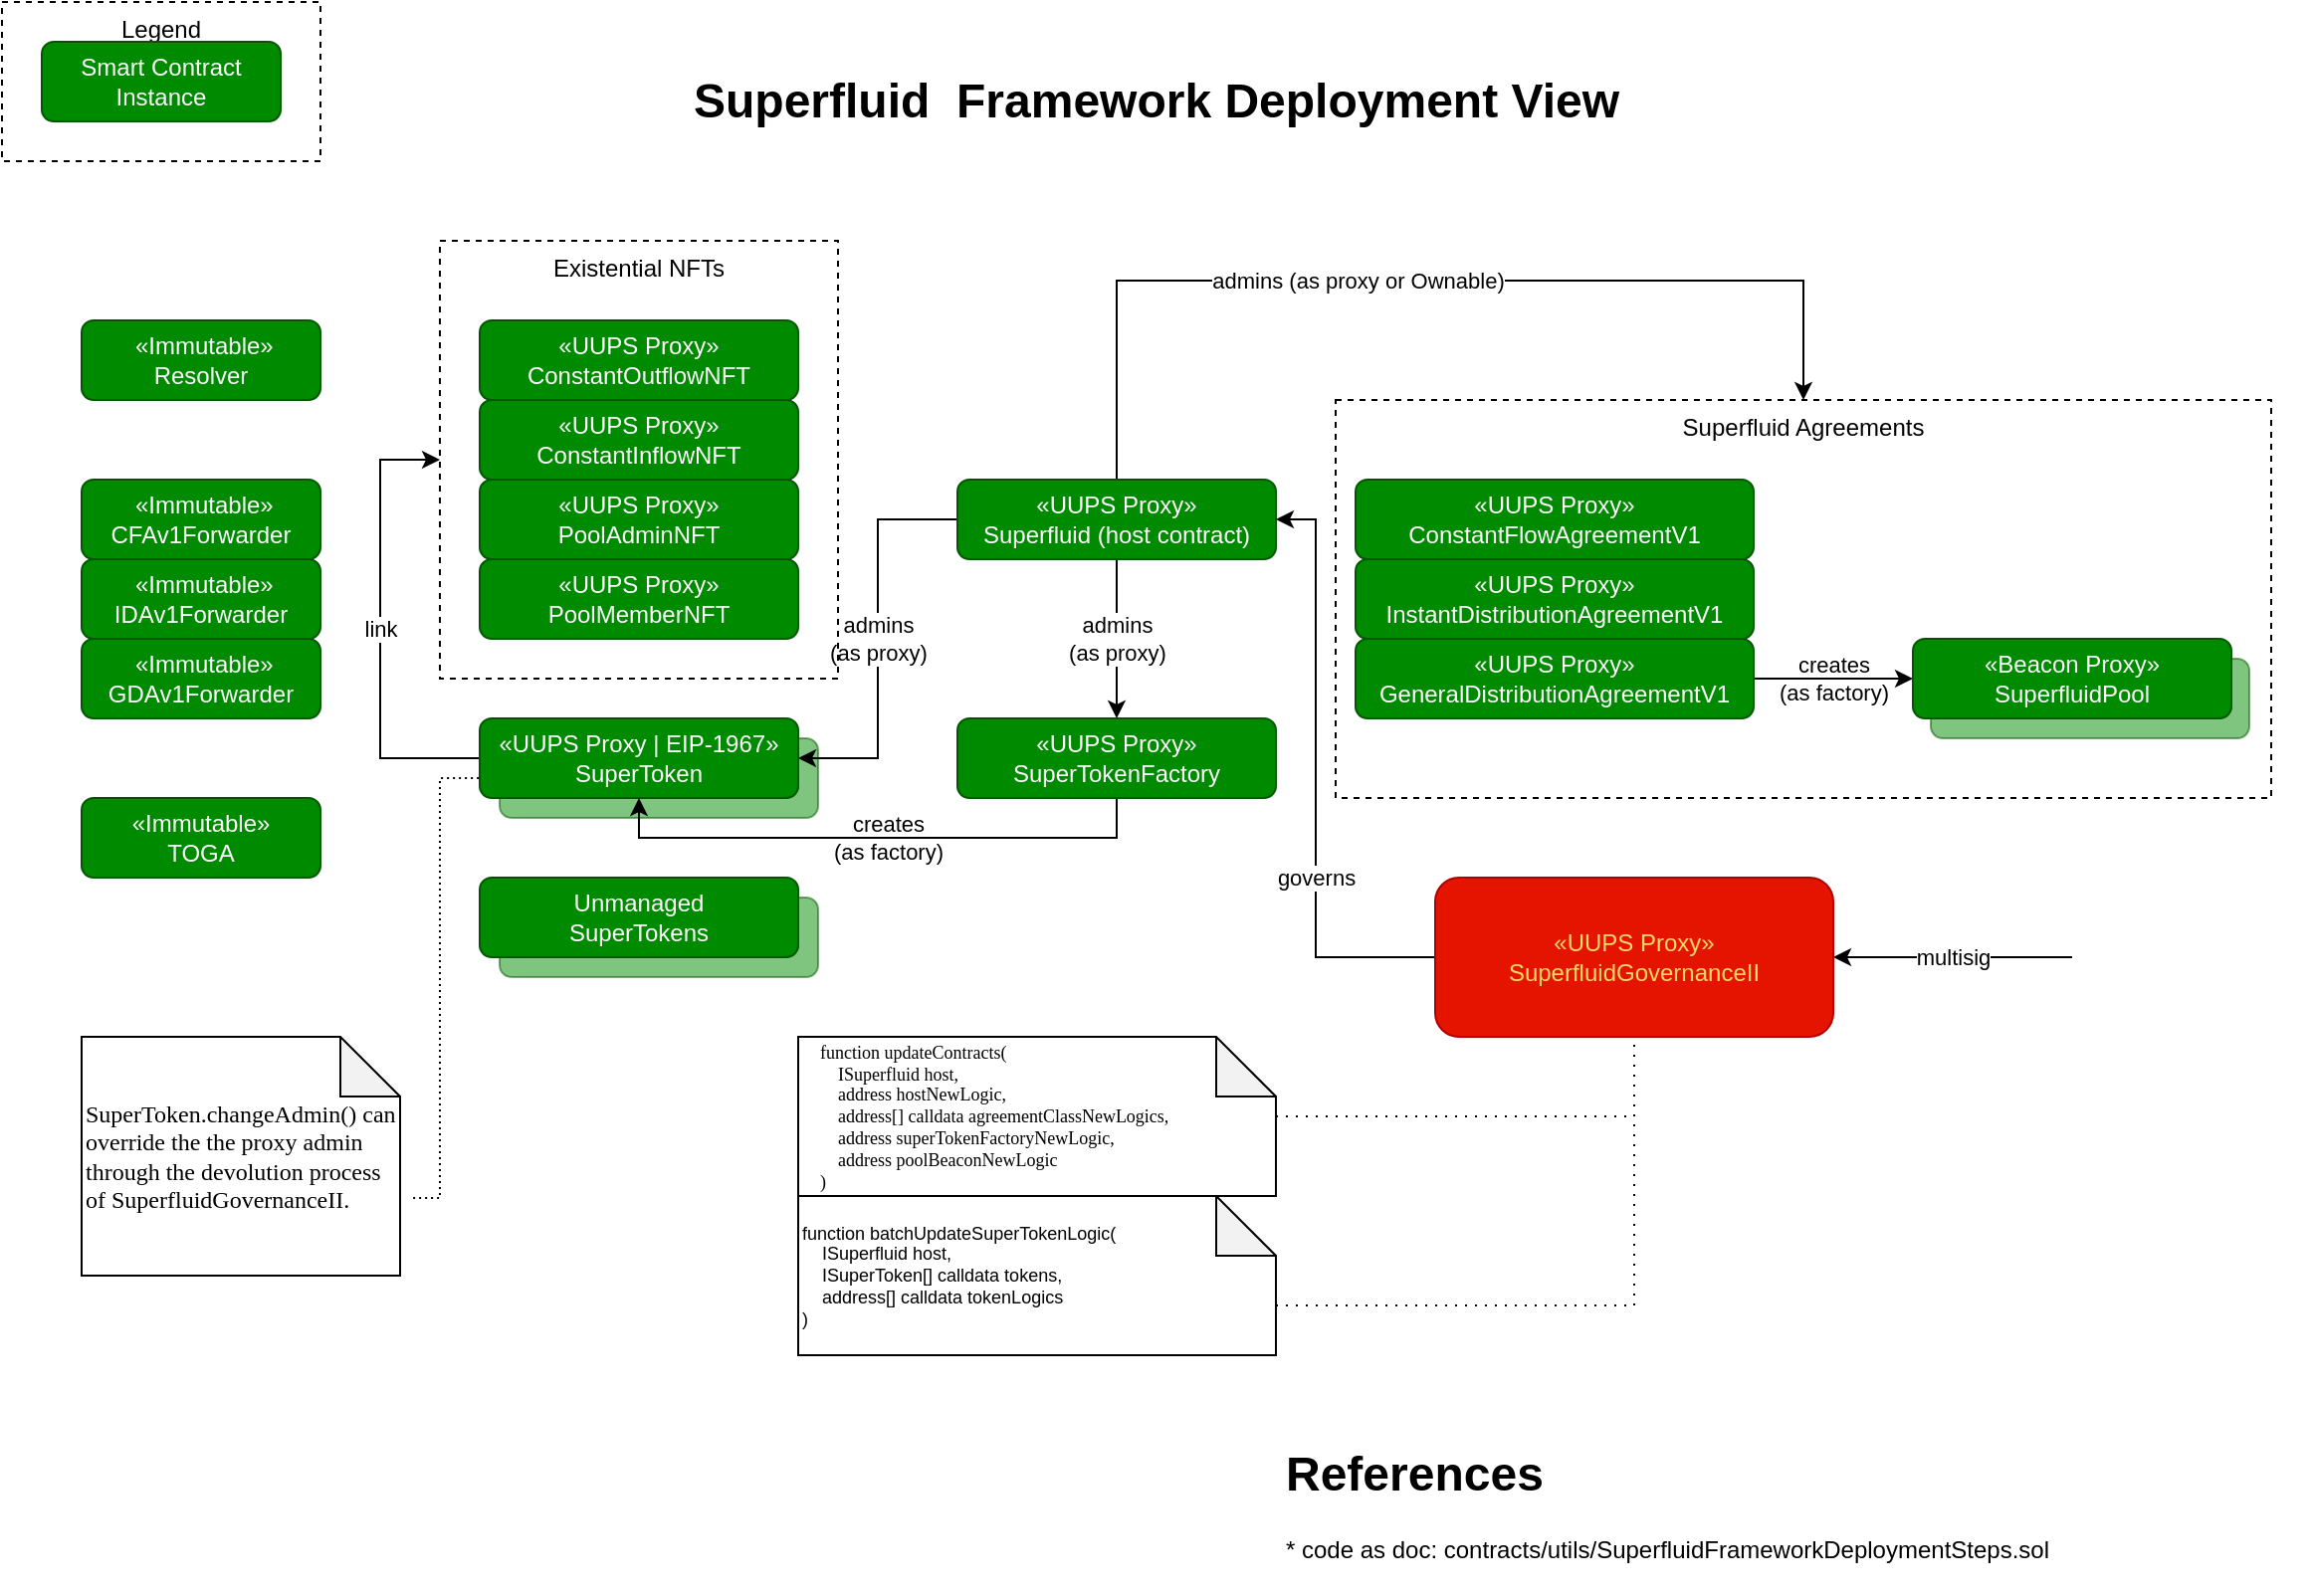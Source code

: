 <mxfile version="22.1.2" type="device">
  <diagram name="Page-1" id="iipwh64n65vx4WovocLg">
    <mxGraphModel dx="2074" dy="1230" grid="1" gridSize="10" guides="1" tooltips="1" connect="1" arrows="1" fold="1" page="1" pageScale="1" pageWidth="1169" pageHeight="827" math="0" shadow="0">
      <root>
        <mxCell id="0" />
        <mxCell id="1" parent="0" />
        <mxCell id="yRzJGyd7bDUnVyytgLMS-36" value="&lt;br&gt;" style="rounded=1;whiteSpace=wrap;html=1;fillColor=#008a00;fontColor=#ffffff;strokeColor=#005700;gradientColor=none;shadow=0;opacity=50;" parent="1" vertex="1">
          <mxGeometry x="250" y="450" width="160" height="40" as="geometry" />
        </mxCell>
        <mxCell id="yRzJGyd7bDUnVyytgLMS-12" value="&lt;br&gt;" style="rounded=1;whiteSpace=wrap;html=1;fillColor=#008a00;fontColor=#ffffff;strokeColor=#005700;gradientColor=none;shadow=0;opacity=50;" parent="1" vertex="1">
          <mxGeometry x="250" y="370" width="160" height="40" as="geometry" />
        </mxCell>
        <mxCell id="yRzJGyd7bDUnVyytgLMS-10" value="&lt;br&gt;" style="rounded=1;whiteSpace=wrap;html=1;fillColor=#008a00;fontColor=#ffffff;strokeColor=#005700;gradientColor=none;shadow=0;opacity=50;" parent="1" vertex="1">
          <mxGeometry x="969" y="330" width="160" height="40" as="geometry" />
        </mxCell>
        <mxCell id="yRzJGyd7bDUnVyytgLMS-6" value="Legend" style="rounded=0;whiteSpace=wrap;html=1;dashed=1;fillColor=none;verticalAlign=top;" parent="1" vertex="1">
          <mxGeometry width="160" height="80" as="geometry" />
        </mxCell>
        <mxCell id="yRzJGyd7bDUnVyytgLMS-2" value="Smart Contract&lt;br&gt;Instance" style="rounded=1;whiteSpace=wrap;html=1;fillColor=#008a00;fontColor=#ffffff;strokeColor=#005700;" parent="1" vertex="1">
          <mxGeometry x="20" y="20" width="120" height="40" as="geometry" />
        </mxCell>
        <mxCell id="yRzJGyd7bDUnVyytgLMS-3" value="«UUPS Proxy»&lt;br&gt;ConstantFlowAgreementV1" style="rounded=1;whiteSpace=wrap;html=1;fillColor=#008a00;fontColor=#ffffff;strokeColor=#005700;" parent="1" vertex="1">
          <mxGeometry x="680" y="240" width="200" height="40" as="geometry" />
        </mxCell>
        <mxCell id="yRzJGyd7bDUnVyytgLMS-4" value="«UUPS Proxy»&lt;br&gt;InstantDistributionAgreementV1" style="rounded=1;whiteSpace=wrap;html=1;fillColor=#008a00;fontColor=#ffffff;strokeColor=#005700;" parent="1" vertex="1">
          <mxGeometry x="680" y="280" width="200" height="40" as="geometry" />
        </mxCell>
        <mxCell id="yRzJGyd7bDUnVyytgLMS-18" value="admins (as proxy or Ownable)" style="edgeStyle=orthogonalEdgeStyle;rounded=0;orthogonalLoop=1;jettySize=auto;html=1;entryX=0.5;entryY=0;entryDx=0;entryDy=0;exitX=0.5;exitY=0;exitDx=0;exitDy=0;" parent="1" source="yRzJGyd7bDUnVyytgLMS-5" target="0KwlKN-99ruFgOMUbXw1-1" edge="1">
          <mxGeometry x="-0.125" relative="1" as="geometry">
            <Array as="points">
              <mxPoint x="560" y="140" />
              <mxPoint x="905" y="140" />
            </Array>
            <mxPoint as="offset" />
            <mxPoint x="1070" y="320" as="targetPoint" />
          </mxGeometry>
        </mxCell>
        <mxCell id="yRzJGyd7bDUnVyytgLMS-37" value="admins&lt;br&gt;(as proxy)" style="edgeStyle=orthogonalEdgeStyle;rounded=0;orthogonalLoop=1;jettySize=auto;html=1;entryX=1;entryY=0.5;entryDx=0;entryDy=0;exitX=0;exitY=0.5;exitDx=0;exitDy=0;" parent="1" source="yRzJGyd7bDUnVyytgLMS-5" target="yRzJGyd7bDUnVyytgLMS-11" edge="1">
          <mxGeometry relative="1" as="geometry" />
        </mxCell>
        <mxCell id="yRzJGyd7bDUnVyytgLMS-38" value="admins&lt;br&gt;(as proxy)" style="edgeStyle=orthogonalEdgeStyle;rounded=0;orthogonalLoop=1;jettySize=auto;html=1;entryX=0.5;entryY=0;entryDx=0;entryDy=0;" parent="1" source="yRzJGyd7bDUnVyytgLMS-5" target="yRzJGyd7bDUnVyytgLMS-27" edge="1">
          <mxGeometry relative="1" as="geometry">
            <mxPoint as="offset" />
          </mxGeometry>
        </mxCell>
        <mxCell id="yRzJGyd7bDUnVyytgLMS-5" value="«UUPS Proxy»&lt;br&gt;Superfluid (host contract)" style="rounded=1;whiteSpace=wrap;html=1;fillColor=#008a00;fontColor=#ffffff;strokeColor=#005700;" parent="1" vertex="1">
          <mxGeometry x="480" y="240" width="160" height="40" as="geometry" />
        </mxCell>
        <mxCell id="0KwlKN-99ruFgOMUbXw1-2" value="governs" style="edgeStyle=orthogonalEdgeStyle;rounded=0;orthogonalLoop=1;jettySize=auto;html=1;entryX=1;entryY=0.5;entryDx=0;entryDy=0;" edge="1" parent="1" source="yRzJGyd7bDUnVyytgLMS-7" target="yRzJGyd7bDUnVyytgLMS-5">
          <mxGeometry x="-0.333" relative="1" as="geometry">
            <Array as="points">
              <mxPoint x="660" y="480" />
              <mxPoint x="660" y="260" />
            </Array>
            <mxPoint as="offset" />
          </mxGeometry>
        </mxCell>
        <mxCell id="yRzJGyd7bDUnVyytgLMS-7" value="«UUPS Proxy»&lt;br&gt;SuperfluidGovernanceII" style="rounded=1;whiteSpace=wrap;html=1;fillColor=#e51400;fontColor=#FFD966;strokeColor=#B20000;" parent="1" vertex="1">
          <mxGeometry x="720" y="440" width="200" height="80" as="geometry" />
        </mxCell>
        <mxCell id="yRzJGyd7bDUnVyytgLMS-51" value="creates&lt;br&gt;(as factory)" style="edgeStyle=orthogonalEdgeStyle;rounded=0;orthogonalLoop=1;jettySize=auto;html=1;entryX=0;entryY=0.5;entryDx=0;entryDy=0;labelBackgroundColor=none;" parent="1" source="yRzJGyd7bDUnVyytgLMS-8" target="yRzJGyd7bDUnVyytgLMS-9" edge="1">
          <mxGeometry relative="1" as="geometry">
            <mxPoint x="950" y="340" as="targetPoint" />
          </mxGeometry>
        </mxCell>
        <mxCell id="yRzJGyd7bDUnVyytgLMS-8" value="«UUPS Proxy»&lt;br&gt;GeneralDistributionAgreementV1" style="rounded=1;whiteSpace=wrap;html=1;fillColor=#008a00;fontColor=#ffffff;strokeColor=#005700;" parent="1" vertex="1">
          <mxGeometry x="680" y="320" width="200" height="40" as="geometry" />
        </mxCell>
        <mxCell id="yRzJGyd7bDUnVyytgLMS-9" value="«Beacon Proxy»&lt;br&gt;SuperfluidPool" style="rounded=1;whiteSpace=wrap;html=1;fillColor=#008a00;fontColor=#ffffff;strokeColor=#005700;gradientColor=none;shadow=0;" parent="1" vertex="1">
          <mxGeometry x="960" y="320" width="160" height="40" as="geometry" />
        </mxCell>
        <mxCell id="yRzJGyd7bDUnVyytgLMS-23" value="link" style="edgeStyle=orthogonalEdgeStyle;rounded=0;orthogonalLoop=1;jettySize=auto;html=1;entryX=0;entryY=0.5;entryDx=0;entryDy=0;exitX=0;exitY=0.5;exitDx=0;exitDy=0;" parent="1" source="yRzJGyd7bDUnVyytgLMS-11" target="yRzJGyd7bDUnVyytgLMS-25" edge="1">
          <mxGeometry relative="1" as="geometry">
            <Array as="points">
              <mxPoint x="190" y="380" />
              <mxPoint x="190" y="230" />
            </Array>
          </mxGeometry>
        </mxCell>
        <mxCell id="yRzJGyd7bDUnVyytgLMS-11" value="&lt;div&gt;«UUPS Proxy | EIP-1967»&lt;/div&gt;SuperToken" style="rounded=1;whiteSpace=wrap;html=1;fillColor=#008a00;fontColor=#ffffff;strokeColor=#005700;" parent="1" vertex="1">
          <mxGeometry x="240" y="360" width="160" height="40" as="geometry" />
        </mxCell>
        <mxCell id="yRzJGyd7bDUnVyytgLMS-15" value="&amp;nbsp;«Immutable»&lt;br&gt;CFAv1Forwarder" style="rounded=1;whiteSpace=wrap;html=1;fillColor=#008a00;fontColor=#ffffff;strokeColor=#005700;" parent="1" vertex="1">
          <mxGeometry x="40" y="240" width="120" height="40" as="geometry" />
        </mxCell>
        <mxCell id="yRzJGyd7bDUnVyytgLMS-16" value="&amp;nbsp;«Immutable»&lt;br&gt;IDAv1Forwarder" style="rounded=1;whiteSpace=wrap;html=1;fillColor=#008a00;fontColor=#ffffff;strokeColor=#005700;" parent="1" vertex="1">
          <mxGeometry x="40" y="280" width="120" height="40" as="geometry" />
        </mxCell>
        <mxCell id="yRzJGyd7bDUnVyytgLMS-17" value="&amp;nbsp;«Immutable»&lt;br&gt;GDAv1Forwarder" style="rounded=1;whiteSpace=wrap;html=1;fillColor=#008a00;fontColor=#ffffff;strokeColor=#005700;" parent="1" vertex="1">
          <mxGeometry x="40" y="320" width="120" height="40" as="geometry" />
        </mxCell>
        <mxCell id="yRzJGyd7bDUnVyytgLMS-19" value="«UUPS Proxy»&lt;br&gt;ConstantOutflowNFT" style="rounded=1;whiteSpace=wrap;html=1;fillColor=#008a00;fontColor=#ffffff;strokeColor=#005700;" parent="1" vertex="1">
          <mxGeometry x="240" y="160" width="160" height="40" as="geometry" />
        </mxCell>
        <mxCell id="yRzJGyd7bDUnVyytgLMS-20" value="«UUPS Proxy»&lt;br&gt;ConstantInflowNFT" style="rounded=1;whiteSpace=wrap;html=1;fillColor=#008a00;fontColor=#ffffff;strokeColor=#005700;" parent="1" vertex="1">
          <mxGeometry x="240" y="200" width="160" height="40" as="geometry" />
        </mxCell>
        <mxCell id="yRzJGyd7bDUnVyytgLMS-21" value="«UUPS Proxy»&lt;br&gt;PoolAdminNFT" style="rounded=1;whiteSpace=wrap;html=1;fillColor=#008a00;fontColor=#ffffff;strokeColor=#005700;" parent="1" vertex="1">
          <mxGeometry x="240" y="240" width="160" height="40" as="geometry" />
        </mxCell>
        <mxCell id="yRzJGyd7bDUnVyytgLMS-22" value="«UUPS Proxy»&lt;br&gt;PoolMemberNFT" style="rounded=1;whiteSpace=wrap;html=1;fillColor=#008a00;fontColor=#ffffff;strokeColor=#005700;" parent="1" vertex="1">
          <mxGeometry x="240" y="280" width="160" height="40" as="geometry" />
        </mxCell>
        <mxCell id="yRzJGyd7bDUnVyytgLMS-25" value="Existential NFTs" style="rounded=0;whiteSpace=wrap;html=1;dashed=1;fillColor=none;verticalAlign=top;" parent="1" vertex="1">
          <mxGeometry x="220" y="120" width="200" height="220" as="geometry" />
        </mxCell>
        <mxCell id="yRzJGyd7bDUnVyytgLMS-34" value="creates&lt;br&gt;(as factory)" style="edgeStyle=orthogonalEdgeStyle;rounded=0;orthogonalLoop=1;jettySize=auto;html=1;exitX=0.5;exitY=1;exitDx=0;exitDy=0;labelBackgroundColor=none;" parent="1" edge="1">
          <mxGeometry relative="1" as="geometry">
            <mxPoint x="560" y="390" as="sourcePoint" />
            <mxPoint x="320" y="400" as="targetPoint" />
            <Array as="points">
              <mxPoint x="560" y="420" />
              <mxPoint x="320" y="420" />
            </Array>
          </mxGeometry>
        </mxCell>
        <mxCell id="yRzJGyd7bDUnVyytgLMS-27" value="«UUPS Proxy»&lt;br&gt;SuperTokenFactory" style="rounded=1;whiteSpace=wrap;html=1;fillColor=#008a00;fontColor=#ffffff;strokeColor=#005700;" parent="1" vertex="1">
          <mxGeometry x="480" y="360" width="160" height="40" as="geometry" />
        </mxCell>
        <mxCell id="yRzJGyd7bDUnVyytgLMS-29" value="&amp;nbsp;«Immutable»&lt;br&gt;Resolver" style="rounded=1;whiteSpace=wrap;html=1;fillColor=#008a00;fontColor=#ffffff;strokeColor=#005700;" parent="1" vertex="1">
          <mxGeometry x="40" y="160" width="120" height="40" as="geometry" />
        </mxCell>
        <mxCell id="yRzJGyd7bDUnVyytgLMS-30" value="«Immutable»&lt;br&gt;TOGA" style="rounded=1;whiteSpace=wrap;html=1;fillColor=#008a00;fontColor=#ffffff;strokeColor=#005700;" parent="1" vertex="1">
          <mxGeometry x="40" y="400" width="120" height="40" as="geometry" />
        </mxCell>
        <mxCell id="yRzJGyd7bDUnVyytgLMS-33" value="" style="shape=image;verticalLabelPosition=bottom;labelBackgroundColor=default;verticalAlign=top;aspect=fixed;imageAspect=0;image=https://www.worldatlas.com/img/flag/vn-flag.jpg;" parent="1" vertex="1">
          <mxGeometry x="730" y="450" width="29.85" height="20" as="geometry" />
        </mxCell>
        <mxCell id="yRzJGyd7bDUnVyytgLMS-35" value="&lt;div&gt;&lt;/div&gt;Unmanaged&lt;br&gt;SuperTokens" style="rounded=1;whiteSpace=wrap;html=1;fillColor=#008a00;fontColor=#ffffff;strokeColor=#005700;" parent="1" vertex="1">
          <mxGeometry x="240" y="440" width="160" height="40" as="geometry" />
        </mxCell>
        <mxCell id="yRzJGyd7bDUnVyytgLMS-41" style="edgeStyle=orthogonalEdgeStyle;rounded=0;orthogonalLoop=1;jettySize=auto;html=1;entryX=0;entryY=0.75;entryDx=0;entryDy=0;dashed=1;dashPattern=1 2;endArrow=none;endFill=0;exitX=1.041;exitY=0.675;exitDx=0;exitDy=0;exitPerimeter=0;" parent="1" source="yRzJGyd7bDUnVyytgLMS-45" target="yRzJGyd7bDUnVyytgLMS-11" edge="1">
          <mxGeometry relative="1" as="geometry" />
        </mxCell>
        <mxCell id="yRzJGyd7bDUnVyytgLMS-44" style="edgeStyle=orthogonalEdgeStyle;rounded=0;orthogonalLoop=1;jettySize=auto;html=1;entryX=0.5;entryY=1;entryDx=0;entryDy=0;endArrow=none;endFill=0;dashed=1;dashPattern=1 4;" parent="1" source="yRzJGyd7bDUnVyytgLMS-43" target="yRzJGyd7bDUnVyytgLMS-7" edge="1">
          <mxGeometry relative="1" as="geometry" />
        </mxCell>
        <mxCell id="yRzJGyd7bDUnVyytgLMS-43" value="&lt;div style=&quot;font-size: 9px;&quot;&gt;&lt;font face=&quot;Lucida Console&quot; style=&quot;font-size: 9px;&quot;&gt;&amp;nbsp; &amp;nbsp; function updateContracts(&lt;/font&gt;&lt;/div&gt;&lt;div style=&quot;font-size: 9px;&quot;&gt;&lt;font face=&quot;Lucida Console&quot; style=&quot;font-size: 9px;&quot;&gt;&amp;nbsp; &amp;nbsp; &amp;nbsp; &amp;nbsp; ISuperfluid host,&lt;/font&gt;&lt;/div&gt;&lt;div style=&quot;font-size: 9px;&quot;&gt;&lt;font face=&quot;Lucida Console&quot; style=&quot;font-size: 9px;&quot;&gt;&amp;nbsp; &amp;nbsp; &amp;nbsp; &amp;nbsp; address hostNewLogic,&lt;/font&gt;&lt;/div&gt;&lt;div style=&quot;font-size: 9px;&quot;&gt;&lt;font face=&quot;Lucida Console&quot; style=&quot;font-size: 9px;&quot;&gt;&amp;nbsp; &amp;nbsp; &amp;nbsp; &amp;nbsp; address[] calldata agreementClassNewLogics,&lt;/font&gt;&lt;/div&gt;&lt;div style=&quot;font-size: 9px;&quot;&gt;&lt;font face=&quot;Lucida Console&quot; style=&quot;font-size: 9px;&quot;&gt;&amp;nbsp; &amp;nbsp; &amp;nbsp; &amp;nbsp; address superTokenFactoryNewLogic,&lt;/font&gt;&lt;/div&gt;&lt;div style=&quot;font-size: 9px;&quot;&gt;&lt;font face=&quot;Lucida Console&quot; style=&quot;font-size: 9px;&quot;&gt;&amp;nbsp; &amp;nbsp; &amp;nbsp; &amp;nbsp; address poolBeaconNewLogic&lt;/font&gt;&lt;/div&gt;&lt;div style=&quot;font-size: 9px;&quot;&gt;&lt;font face=&quot;Lucida Console&quot; style=&quot;font-size: 9px;&quot;&gt;&amp;nbsp; &amp;nbsp; )&lt;/font&gt;&lt;/div&gt;" style="shape=note;whiteSpace=wrap;html=1;backgroundOutline=1;darkOpacity=0.05;align=left;fontSize=9;" parent="1" vertex="1">
          <mxGeometry x="400" y="520" width="240" height="80" as="geometry" />
        </mxCell>
        <mxCell id="yRzJGyd7bDUnVyytgLMS-45" value="&lt;div style=&quot;&quot;&gt;&lt;font face=&quot;Lucida Console&quot;&gt;SuperToken.changeAdmin() can override the the proxy admin through the devolution process of SuperfluidGovernanceII.&lt;/font&gt;&lt;br&gt;&lt;/div&gt;" style="shape=note;whiteSpace=wrap;html=1;backgroundOutline=1;darkOpacity=0.05;align=left;" parent="1" vertex="1">
          <mxGeometry x="40" y="520" width="160" height="120" as="geometry" />
        </mxCell>
        <mxCell id="yRzJGyd7bDUnVyytgLMS-47" value="multisig" style="edgeStyle=orthogonalEdgeStyle;rounded=0;orthogonalLoop=1;jettySize=auto;html=1;entryX=1;entryY=0.5;entryDx=0;entryDy=0;endArrow=classic;endFill=1;" parent="1" source="yRzJGyd7bDUnVyytgLMS-46" target="yRzJGyd7bDUnVyytgLMS-7" edge="1">
          <mxGeometry relative="1" as="geometry">
            <Array as="points">
              <mxPoint x="940" y="480" />
              <mxPoint x="940" y="480" />
            </Array>
          </mxGeometry>
        </mxCell>
        <mxCell id="yRzJGyd7bDUnVyytgLMS-46" value="" style="shape=image;verticalLabelPosition=bottom;labelBackgroundColor=default;verticalAlign=top;aspect=fixed;imageAspect=0;image=https://www.pngall.com/wp-content/uploads/2017/03/Winnie-The-Pooh-PNG-Clipart.png;" parent="1" vertex="1">
          <mxGeometry x="1040" y="440" width="80" height="80" as="geometry" />
        </mxCell>
        <mxCell id="yRzJGyd7bDUnVyytgLMS-48" value="&lt;div style=&quot;font-size: 9px;&quot;&gt;&lt;div&gt;function batchUpdateSuperTokenLogic(&lt;/div&gt;&lt;div&gt;&amp;nbsp; &amp;nbsp; ISuperfluid host,&lt;/div&gt;&lt;div&gt;&amp;nbsp; &amp;nbsp; ISuperToken[] calldata tokens,&lt;/div&gt;&lt;div&gt;&amp;nbsp; &amp;nbsp; address[] calldata tokenLogics&lt;/div&gt;&lt;div&gt;)&lt;/div&gt;&lt;/div&gt;" style="shape=note;whiteSpace=wrap;html=1;backgroundOutline=1;darkOpacity=0.05;align=left;fontSize=9;" parent="1" vertex="1">
          <mxGeometry x="400" y="600" width="240" height="80" as="geometry" />
        </mxCell>
        <mxCell id="yRzJGyd7bDUnVyytgLMS-49" style="edgeStyle=orthogonalEdgeStyle;rounded=0;orthogonalLoop=1;jettySize=auto;html=1;entryX=0.5;entryY=1;entryDx=0;entryDy=0;endArrow=none;endFill=0;dashed=1;dashPattern=1 4;exitX=0;exitY=0;exitDx=240;exitDy=55;exitPerimeter=0;" parent="1" source="yRzJGyd7bDUnVyytgLMS-48" target="yRzJGyd7bDUnVyytgLMS-7" edge="1">
          <mxGeometry relative="1" as="geometry">
            <mxPoint x="650" y="570" as="sourcePoint" />
            <mxPoint x="830" y="530" as="targetPoint" />
          </mxGeometry>
        </mxCell>
        <mxCell id="yRzJGyd7bDUnVyytgLMS-50" value="&lt;h1&gt;References&amp;nbsp;&lt;/h1&gt;* code as doc: contracts/utils/SuperfluidFrameworkDeploymentSteps.sol" style="text;html=1;strokeColor=none;fillColor=none;spacing=5;spacingTop=-20;whiteSpace=wrap;overflow=hidden;rounded=0;" parent="1" vertex="1">
          <mxGeometry x="640" y="720" width="520" height="80" as="geometry" />
        </mxCell>
        <mxCell id="a_0XLxlSzXslzA3Ya2Eq-2" value="&lt;h1&gt;Superfluid&amp;nbsp; Framework Deployment View&lt;/h1&gt;" style="text;html=1;strokeColor=none;fillColor=none;spacing=5;spacingTop=-20;whiteSpace=wrap;overflow=hidden;rounded=0;align=center;" parent="1" vertex="1">
          <mxGeometry x="320" y="30" width="520" height="40" as="geometry" />
        </mxCell>
        <mxCell id="0KwlKN-99ruFgOMUbXw1-1" value="Superfluid Agreements" style="rounded=0;whiteSpace=wrap;html=1;dashed=1;fillColor=none;verticalAlign=top;" vertex="1" parent="1">
          <mxGeometry x="670" y="200" width="470" height="200" as="geometry" />
        </mxCell>
      </root>
    </mxGraphModel>
  </diagram>
</mxfile>

